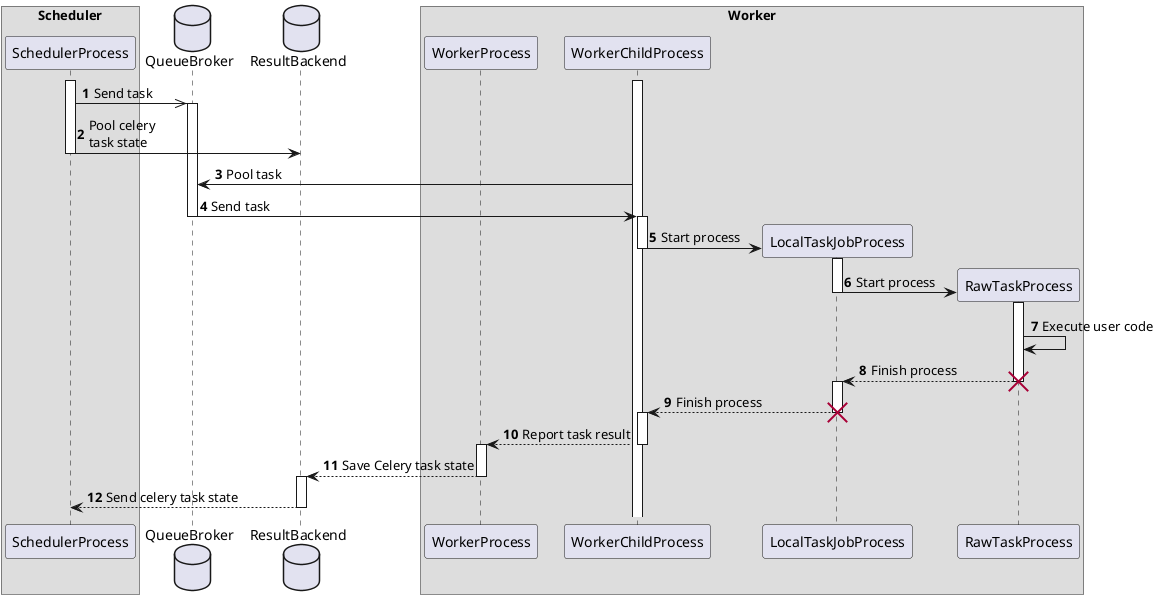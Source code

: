 /*!
 * Licensed to the Apache Software Foundation (ASF) under one
 * or more contributor license agreements.  See the NOTICE file
 * distributed with this work for additional information
 * regarding copyright ownership.  The ASF licenses this file
 * to you under the Apache License, Version 2.0 (the
 * "License"); you may not use this file except in compliance
 * with the License.  You may obtain a copy of the License at
 *
 *   http://www.apache.org/licenses/LICENSE-2.0
 *
 * Unless required by applicable law or agreed to in writing,
 * software distributed under the License is distributed on an
 * "AS IS" BASIS, WITHOUT WARRANTIES OR CONDITIONS OF ANY
 * KIND, either express or implied.  See the License for the
 * specific language governing permissions and limitations
 * under the License.
 */

/**
 * This file contains source code of run_task_on_celery_executor.png image.
 *
 * If you want regenerate this image, you should follow instructions here:
 * https://plantuml.com/starting
 */

@startuml
autonumber

box Scheduler
    participant SchedulerProcess order 10
endbox
database QueueBroker order 20
database ResultBackend order 30
box Worker
    participant WorkerProcess order 40
    participant WorkerChildProcess order 50
    participant LocalTaskJobProcess order 60
    participant RawTaskProcess order 70
endbox

activate SchedulerProcess
activate WorkerChildProcess

SchedulerProcess->>QueueBroker: Send task
activate QueueBroker
SchedulerProcess->ResultBackend: Pool celery \ntask state
deactivate SchedulerProcess
WorkerChildProcess->QueueBroker: Pool task
QueueBroker->WorkerChildProcess: Send task
deactivate QueueBroker
activate WorkerChildProcess
create LocalTaskJobProcess
WorkerChildProcess->LocalTaskJobProcess: Start process
deactivate
create RawTaskProcess
activate LocalTaskJobProcess
LocalTaskJobProcess->RawTaskProcess: Start process
deactivate LocalTaskJobProcess
activate RawTaskProcess
RawTaskProcess->RawTaskProcess: Execute user code
RawTaskProcess-->LocalTaskJobProcess: Finish process
destroy RawTaskProcess
activate LocalTaskJobProcess
LocalTaskJobProcess-->WorkerChildProcess: Finish process
destroy LocalTaskJobProcess
activate WorkerChildProcess
WorkerChildProcess-->WorkerProcess: Report task result
deactivate WorkerChildProcess
activate WorkerProcess
WorkerProcess-->ResultBackend: Save Celery task state
deactivate WorkerProcess
activate ResultBackend
ResultBackend-->SchedulerProcess: Send celery task state
deactivate ResultBackend

@enduml
